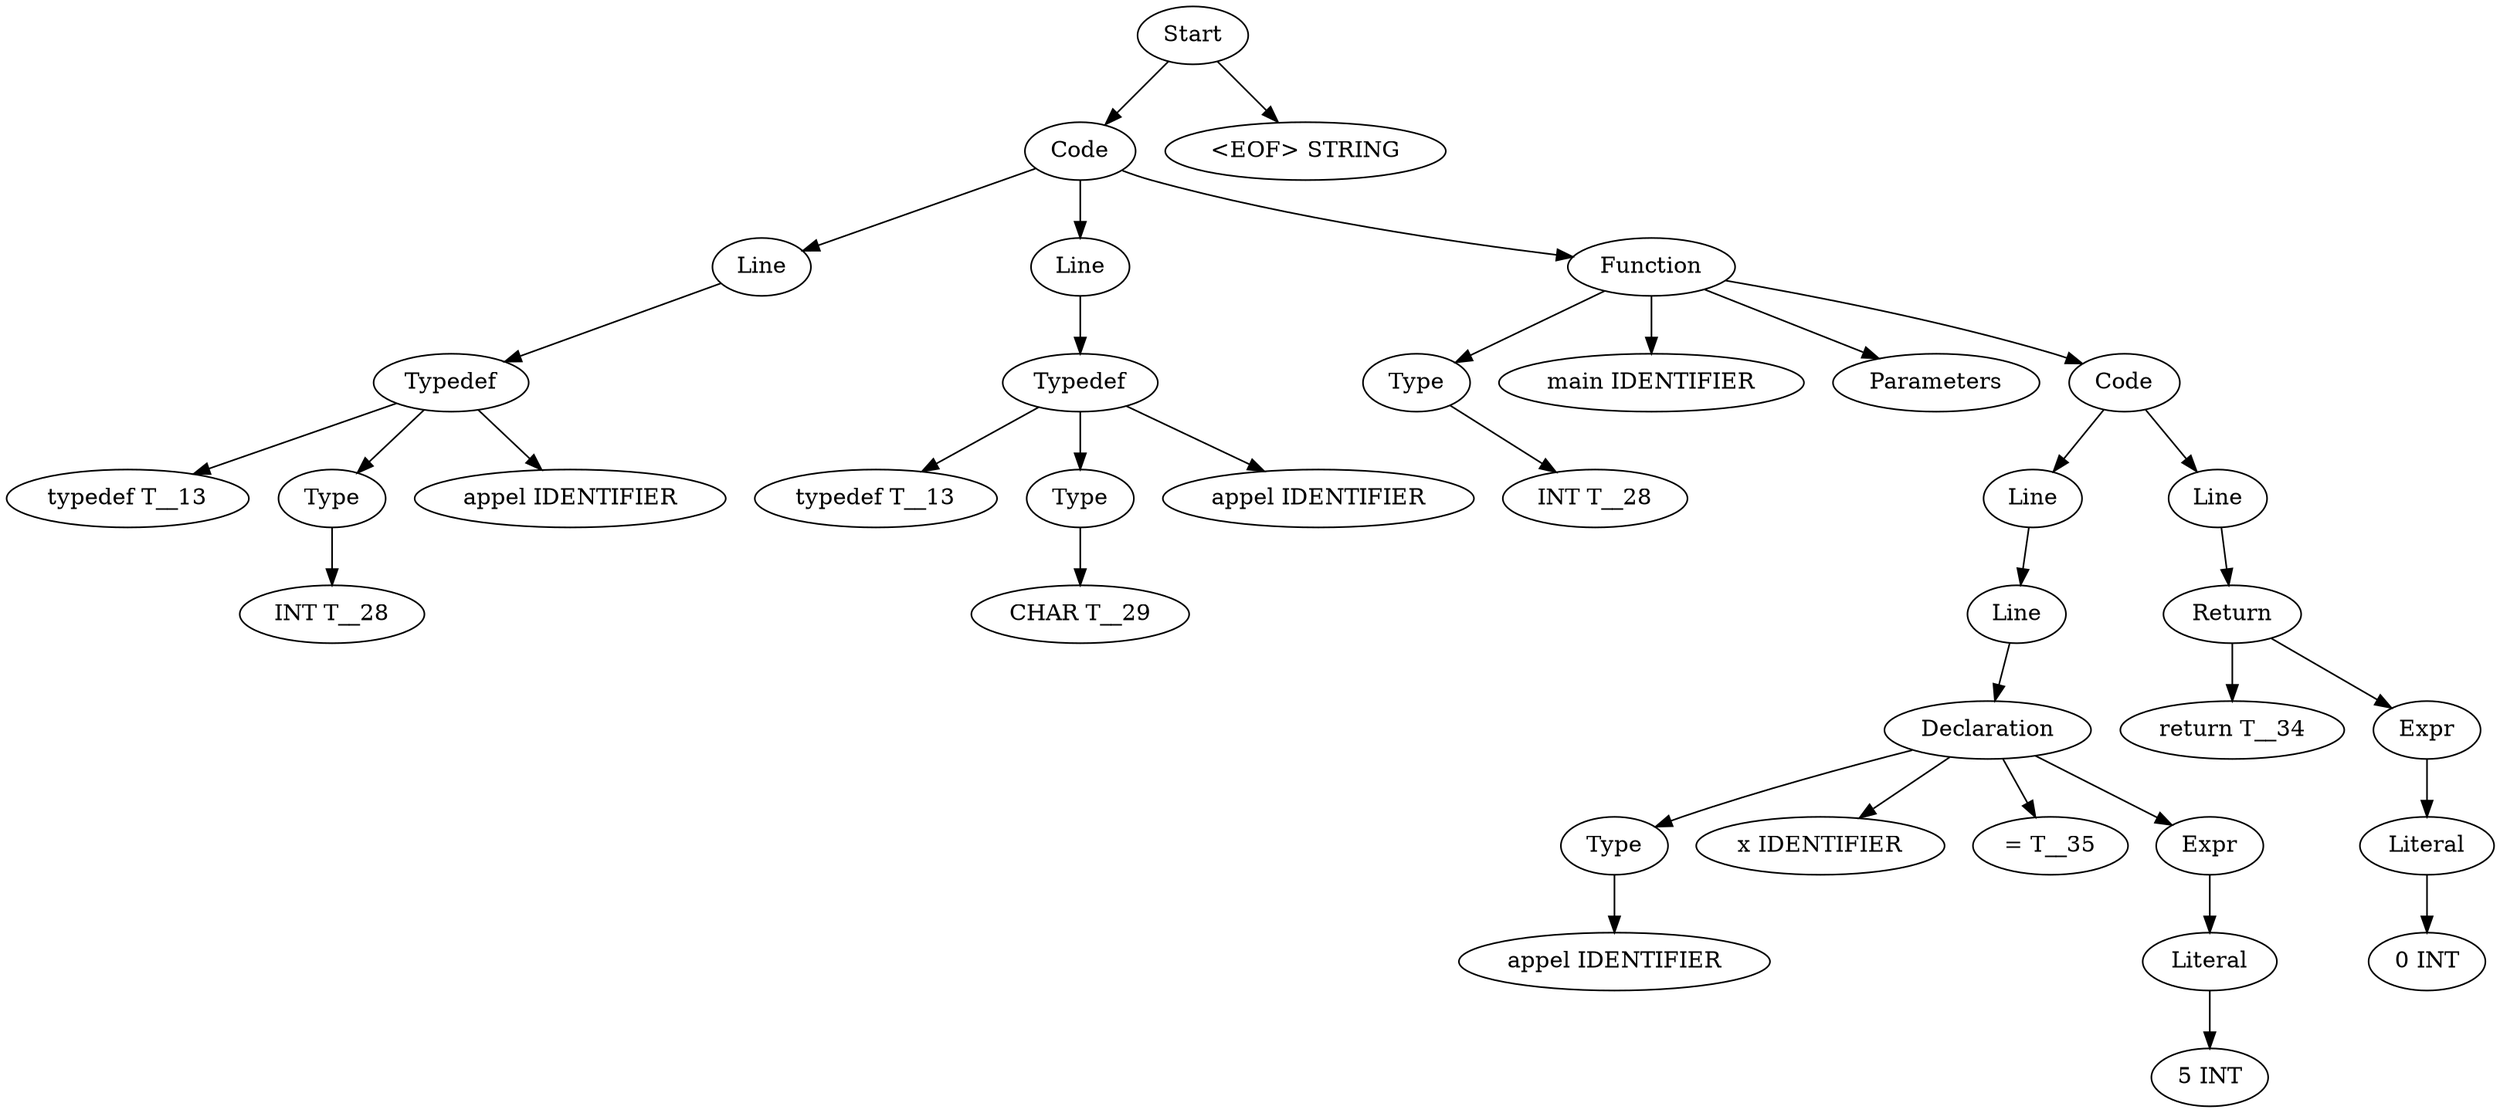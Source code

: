 digraph AST {
  "131043384268352" [label="Start"];
  "131043384268352" -> "131043383300880";
  "131043384268352" -> "131043383302320";
  "131043383300880" [label="Code"];
  "131043383300880" -> "131043383307744";
  "131043383300880" -> "131043383301120";
  "131043383300880" -> "131043383306016";
  "131043383307744" [label="Line"];
  "131043383307744" -> "131043383300016";
  "131043383300016" [label="Typedef"];
  "131043383300016" -> "131043383296320";
  "131043383300016" -> "131043383305056";
  "131043383300016" -> "131043383304000";
  "131043383296320" [label="typedef T__13"];
  "131043383305056" [label="Type"];
  "131043383305056" -> "131043383305680";
  "131043383305680" [label="INT T__28"];
  "131043383304000" [label="appel IDENTIFIER"];
  "131043383301120" [label="Line"];
  "131043383301120" -> "131043383297184";
  "131043383297184" [label="Typedef"];
  "131043383297184" -> "131043383301408";
  "131043383297184" -> "131043383305104";
  "131043383297184" -> "131043383297088";
  "131043383301408" [label="typedef T__13"];
  "131043383305104" [label="Type"];
  "131043383305104" -> "131043383301072";
  "131043383301072" [label="CHAR T__29"];
  "131043383297088" [label="appel IDENTIFIER"];
  "131043383306016" [label="Function"];
  "131043383306016" -> "131043383303904";
  "131043383306016" -> "131043383305008";
  "131043383306016" -> "131043383303952";
  "131043383306016" -> "131043383300352";
  "131043383303904" [label="Type"];
  "131043383303904" -> "131043383304048";
  "131043383304048" [label="INT T__28"];
  "131043383305008" [label="main IDENTIFIER"];
  "131043383303952" [label="Parameters"];
  "131043383300352" [label="Code"];
  "131043383300352" -> "131043383306064";
  "131043383300352" -> "131043383297040";
  "131043383306064" [label="Line"];
  "131043383306064" -> "131043383303760";
  "131043383303760" [label="Line"];
  "131043383303760" -> "131043383306304";
  "131043383306304" [label="Declaration"];
  "131043383306304" -> "131043383304480";
  "131043383306304" -> "131043383304384";
  "131043383306304" -> "131043383307792";
  "131043383306304" -> "131043383307168";
  "131043383304480" [label="Type"];
  "131043383304480" -> "131043383304576";
  "131043383304576" [label="appel IDENTIFIER"];
  "131043383304384" [label="x IDENTIFIER"];
  "131043383307792" [label="= T__35"];
  "131043383307168" [label="Expr"];
  "131043383307168" -> "131043383300448";
  "131043383300448" [label="Literal"];
  "131043383300448" -> "131043383305968";
  "131043383305968" [label="5 INT"];
  "131043383297040" [label="Line"];
  "131043383297040" -> "131043383304528";
  "131043383304528" [label="Return"];
  "131043383304528" -> "131043383299968";
  "131043383304528" -> "131043383300928";
  "131043383299968" [label="return T__34"];
  "131043383300928" [label="Expr"];
  "131043383300928" -> "131043383299296";
  "131043383299296" [label="Literal"];
  "131043383299296" -> "131043383302512";
  "131043383302512" [label="0 INT"];
  "131043383302320" [label="<EOF> STRING"];
}
